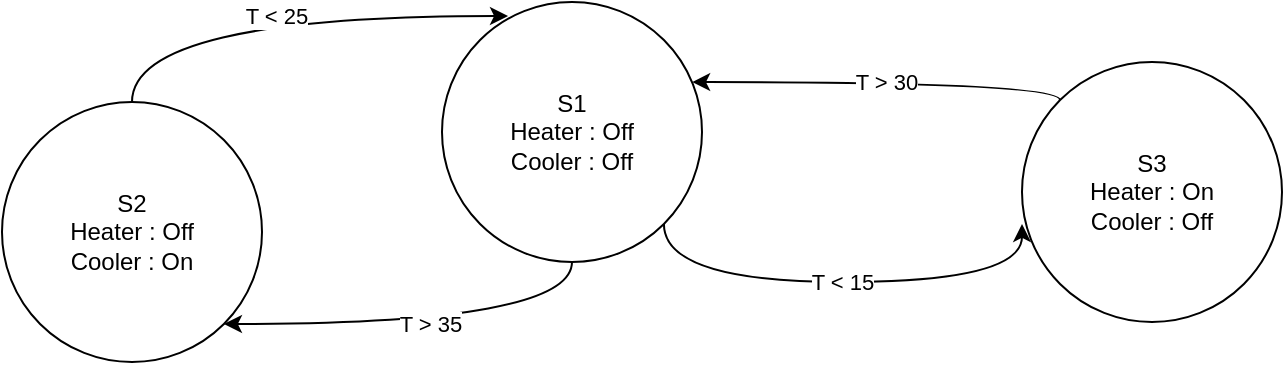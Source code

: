 <mxfile version="22.0.3" type="device" pages="3">
  <diagram name="Page-1" id="OkL-jOv1NYWOczhGhjJW">
    <mxGraphModel dx="1614" dy="992" grid="1" gridSize="10" guides="1" tooltips="1" connect="1" arrows="1" fold="1" page="1" pageScale="1" pageWidth="827" pageHeight="1169" math="0" shadow="0">
      <root>
        <mxCell id="0" />
        <mxCell id="1" parent="0" />
        <mxCell id="FZJW-jZw9VJElXxXX_4a-4" value="T &amp;gt; 35" style="edgeStyle=orthogonalEdgeStyle;rounded=0;orthogonalLoop=1;jettySize=auto;html=1;exitX=0.5;exitY=1;exitDx=0;exitDy=0;entryX=1;entryY=1;entryDx=0;entryDy=0;curved=1;" edge="1" parent="1" source="FZJW-jZw9VJElXxXX_4a-1" target="FZJW-jZw9VJElXxXX_4a-2">
          <mxGeometry relative="1" as="geometry" />
        </mxCell>
        <mxCell id="FZJW-jZw9VJElXxXX_4a-1" value="S1&lt;br&gt;Heater : Off&lt;br&gt;Cooler : Off" style="ellipse;whiteSpace=wrap;html=1;" vertex="1" parent="1">
          <mxGeometry x="300" y="220" width="130" height="130" as="geometry" />
        </mxCell>
        <mxCell id="FZJW-jZw9VJElXxXX_4a-2" value="S2&lt;br&gt;Heater : Off&lt;br&gt;Cooler : On" style="ellipse;whiteSpace=wrap;html=1;" vertex="1" parent="1">
          <mxGeometry x="80" y="270" width="130" height="130" as="geometry" />
        </mxCell>
        <mxCell id="FZJW-jZw9VJElXxXX_4a-8" value="T &amp;gt; 30" style="edgeStyle=orthogonalEdgeStyle;rounded=0;orthogonalLoop=1;jettySize=auto;html=1;exitX=0;exitY=0;exitDx=0;exitDy=0;entryX=0.962;entryY=0.308;entryDx=0;entryDy=0;curved=1;entryPerimeter=0;" edge="1" parent="1" source="FZJW-jZw9VJElXxXX_4a-3" target="FZJW-jZw9VJElXxXX_4a-1">
          <mxGeometry relative="1" as="geometry">
            <Array as="points">
              <mxPoint x="609" y="260" />
            </Array>
          </mxGeometry>
        </mxCell>
        <mxCell id="FZJW-jZw9VJElXxXX_4a-3" value="S3&lt;br&gt;Heater : On&lt;br&gt;Cooler : Off" style="ellipse;whiteSpace=wrap;html=1;" vertex="1" parent="1">
          <mxGeometry x="590" y="250" width="130" height="130" as="geometry" />
        </mxCell>
        <mxCell id="FZJW-jZw9VJElXxXX_4a-5" value="T &amp;lt; 25" style="edgeStyle=orthogonalEdgeStyle;rounded=0;orthogonalLoop=1;jettySize=auto;html=1;exitX=0.5;exitY=0;exitDx=0;exitDy=0;entryX=0.254;entryY=0.054;entryDx=0;entryDy=0;entryPerimeter=0;curved=1;" edge="1" parent="1" source="FZJW-jZw9VJElXxXX_4a-2" target="FZJW-jZw9VJElXxXX_4a-1">
          <mxGeometry relative="1" as="geometry" />
        </mxCell>
        <mxCell id="FZJW-jZw9VJElXxXX_4a-6" value="T &amp;lt; 15" style="edgeStyle=orthogonalEdgeStyle;rounded=0;orthogonalLoop=1;jettySize=auto;html=1;exitX=1;exitY=1;exitDx=0;exitDy=0;entryX=0;entryY=0.623;entryDx=0;entryDy=0;entryPerimeter=0;curved=1;" edge="1" parent="1" source="FZJW-jZw9VJElXxXX_4a-1" target="FZJW-jZw9VJElXxXX_4a-3">
          <mxGeometry relative="1" as="geometry">
            <Array as="points">
              <mxPoint x="411" y="360" />
              <mxPoint x="590" y="360" />
            </Array>
          </mxGeometry>
        </mxCell>
      </root>
    </mxGraphModel>
  </diagram>
  <diagram id="5pnNTwri4mnFBN7T0fkt" name="Page-2">
    <mxGraphModel dx="2199" dy="843" grid="1" gridSize="10" guides="1" tooltips="1" connect="1" arrows="1" fold="1" page="1" pageScale="1" pageWidth="827" pageHeight="1169" math="0" shadow="0">
      <root>
        <mxCell id="0" />
        <mxCell id="1" parent="0" />
        <mxCell id="tKqR3JUGbdfOehKLJGre-1" value="T &amp;gt; 40" style="edgeStyle=orthogonalEdgeStyle;rounded=0;orthogonalLoop=1;jettySize=auto;html=1;exitX=0;exitY=0.5;exitDx=0;exitDy=0;entryX=-0.01;entryY=0.586;entryDx=0;entryDy=0;entryPerimeter=0;" edge="1" parent="1" source="tKqR3JUGbdfOehKLJGre-2" target="tKqR3JUGbdfOehKLJGre-5">
          <mxGeometry relative="1" as="geometry">
            <Array as="points">
              <mxPoint x="-480" y="220" />
              <mxPoint x="-480" y="580" />
              <mxPoint x="-421" y="580" />
            </Array>
          </mxGeometry>
        </mxCell>
        <mxCell id="tKqR3JUGbdfOehKLJGre-2" value="S1&lt;br&gt;CRS = 4 RPS" style="ellipse;whiteSpace=wrap;html=1;" vertex="1" parent="1">
          <mxGeometry x="-410" y="170" width="100" height="100" as="geometry" />
        </mxCell>
        <mxCell id="tKqR3JUGbdfOehKLJGre-3" value="T &amp;gt; 45" style="edgeStyle=orthogonalEdgeStyle;rounded=0;orthogonalLoop=1;jettySize=auto;html=1;exitX=1;exitY=0;exitDx=0;exitDy=0;entryX=0;entryY=0;entryDx=0;entryDy=0;" edge="1" parent="1" source="tKqR3JUGbdfOehKLJGre-5" target="tKqR3JUGbdfOehKLJGre-7">
          <mxGeometry relative="1" as="geometry" />
        </mxCell>
        <mxCell id="tKqR3JUGbdfOehKLJGre-4" value="T &amp;lt; 35" style="edgeStyle=orthogonalEdgeStyle;rounded=0;orthogonalLoop=1;jettySize=auto;html=1;exitX=0.5;exitY=0;exitDx=0;exitDy=0;entryX=0.5;entryY=1;entryDx=0;entryDy=0;" edge="1" parent="1" source="tKqR3JUGbdfOehKLJGre-5" target="tKqR3JUGbdfOehKLJGre-2">
          <mxGeometry relative="1" as="geometry" />
        </mxCell>
        <mxCell id="tKqR3JUGbdfOehKLJGre-5" value="S2&lt;br&gt;CRS = 6 RPS" style="ellipse;whiteSpace=wrap;html=1;" vertex="1" parent="1">
          <mxGeometry x="-410" y="520" width="100" height="100" as="geometry" />
        </mxCell>
        <mxCell id="tKqR3JUGbdfOehKLJGre-6" value="T &amp;lt; 40" style="edgeStyle=orthogonalEdgeStyle;rounded=0;orthogonalLoop=1;jettySize=auto;html=1;exitX=0;exitY=1;exitDx=0;exitDy=0;entryX=1;entryY=1;entryDx=0;entryDy=0;" edge="1" parent="1" source="tKqR3JUGbdfOehKLJGre-7" target="tKqR3JUGbdfOehKLJGre-5">
          <mxGeometry relative="1" as="geometry" />
        </mxCell>
        <mxCell id="tKqR3JUGbdfOehKLJGre-7" value="S3&lt;br&gt;CRS = 8 RPS" style="ellipse;whiteSpace=wrap;html=1;" vertex="1" parent="1">
          <mxGeometry x="-140" y="520" width="100" height="100" as="geometry" />
        </mxCell>
        <mxCell id="tKqR3JUGbdfOehKLJGre-8" value="OUT" style="ellipse;whiteSpace=wrap;html=1;" vertex="1" parent="1">
          <mxGeometry x="-120" y="180" width="100" height="100" as="geometry" />
        </mxCell>
        <mxCell id="tKqR3JUGbdfOehKLJGre-9" value="T &amp;gt; 35" style="edgeStyle=orthogonalEdgeStyle;rounded=0;orthogonalLoop=1;jettySize=auto;html=1;exitX=0;exitY=0;exitDx=0;exitDy=0;entryX=1.008;entryY=0.268;entryDx=0;entryDy=0;entryPerimeter=0;" edge="1" parent="1" source="tKqR3JUGbdfOehKLJGre-8" target="tKqR3JUGbdfOehKLJGre-2">
          <mxGeometry relative="1" as="geometry" />
        </mxCell>
        <mxCell id="tKqR3JUGbdfOehKLJGre-10" value="T &amp;lt; 25" style="edgeStyle=orthogonalEdgeStyle;rounded=0;orthogonalLoop=1;jettySize=auto;html=1;exitX=1;exitY=1;exitDx=0;exitDy=0;entryX=0.014;entryY=0.733;entryDx=0;entryDy=0;entryPerimeter=0;" edge="1" parent="1" source="tKqR3JUGbdfOehKLJGre-2" target="tKqR3JUGbdfOehKLJGre-8">
          <mxGeometry relative="1" as="geometry" />
        </mxCell>
      </root>
    </mxGraphModel>
  </diagram>
  <diagram id="rzPTZgyD9cC0ti4lSpVX" name="Page-3">
    <mxGraphModel dx="545" dy="843" grid="1" gridSize="10" guides="1" tooltips="1" connect="1" arrows="1" fold="1" page="1" pageScale="1" pageWidth="827" pageHeight="1169" math="0" shadow="0">
      <root>
        <mxCell id="0" />
        <mxCell id="1" parent="0" />
        <mxCell id="tWPWtEPR0y_Xhf-sukXN-1" value="T &amp;gt; 30" style="edgeStyle=orthogonalEdgeStyle;rounded=0;orthogonalLoop=1;jettySize=auto;html=1;exitX=0;exitY=1;exitDx=0;exitDy=0;entryX=1;entryY=1;entryDx=0;entryDy=0;" edge="1" parent="1" source="tWPWtEPR0y_Xhf-sukXN-3" target="tWPWtEPR0y_Xhf-sukXN-5">
          <mxGeometry relative="1" as="geometry" />
        </mxCell>
        <mxCell id="tWPWtEPR0y_Xhf-sukXN-2" value="T &amp;lt; 5" style="edgeStyle=orthogonalEdgeStyle;rounded=0;orthogonalLoop=1;jettySize=auto;html=1;exitX=1;exitY=1;exitDx=0;exitDy=0;entryX=1;entryY=0;entryDx=0;entryDy=0;" edge="1" parent="1" source="tWPWtEPR0y_Xhf-sukXN-3" target="tWPWtEPR0y_Xhf-sukXN-8">
          <mxGeometry relative="1" as="geometry">
            <Array as="points">
              <mxPoint x="1340" y="335" />
              <mxPoint x="1340" y="524" />
            </Array>
          </mxGeometry>
        </mxCell>
        <mxCell id="tWPWtEPR0y_Xhf-sukXN-3" value="S1&lt;br&gt;WaterTemp = 50" style="ellipse;whiteSpace=wrap;html=1;" vertex="1" parent="1">
          <mxGeometry x="1180" y="250" width="100" height="100" as="geometry" />
        </mxCell>
        <mxCell id="tWPWtEPR0y_Xhf-sukXN-4" value="T &amp;lt; 15" style="edgeStyle=orthogonalEdgeStyle;rounded=0;orthogonalLoop=1;jettySize=auto;html=1;exitX=1;exitY=0;exitDx=0;exitDy=0;entryX=0;entryY=0;entryDx=0;entryDy=0;" edge="1" parent="1" source="tWPWtEPR0y_Xhf-sukXN-5" target="tWPWtEPR0y_Xhf-sukXN-3">
          <mxGeometry relative="1" as="geometry" />
        </mxCell>
        <mxCell id="tWPWtEPR0y_Xhf-sukXN-5" value="OUT" style="ellipse;whiteSpace=wrap;html=1;" vertex="1" parent="1">
          <mxGeometry x="920" y="250" width="100" height="100" as="geometry" />
        </mxCell>
        <mxCell id="tWPWtEPR0y_Xhf-sukXN-6" value="T &amp;lt; -5" style="edgeStyle=orthogonalEdgeStyle;rounded=0;orthogonalLoop=1;jettySize=auto;html=1;exitX=0;exitY=1;exitDx=0;exitDy=0;entryX=1;entryY=1;entryDx=0;entryDy=0;" edge="1" parent="1" source="tWPWtEPR0y_Xhf-sukXN-8" target="tWPWtEPR0y_Xhf-sukXN-10">
          <mxGeometry relative="1" as="geometry" />
        </mxCell>
        <mxCell id="tWPWtEPR0y_Xhf-sukXN-7" value="T &amp;gt; 10" style="edgeStyle=orthogonalEdgeStyle;rounded=0;orthogonalLoop=1;jettySize=auto;html=1;exitX=0.5;exitY=0;exitDx=0;exitDy=0;entryX=0.5;entryY=1;entryDx=0;entryDy=0;" edge="1" parent="1" source="tWPWtEPR0y_Xhf-sukXN-8" target="tWPWtEPR0y_Xhf-sukXN-3">
          <mxGeometry relative="1" as="geometry" />
        </mxCell>
        <mxCell id="tWPWtEPR0y_Xhf-sukXN-8" value="S2&lt;br&gt;WaterTemp = 60" style="ellipse;whiteSpace=wrap;html=1;" vertex="1" parent="1">
          <mxGeometry x="1180" y="510" width="100" height="100" as="geometry" />
        </mxCell>
        <mxCell id="tWPWtEPR0y_Xhf-sukXN-9" value="T &amp;gt; 0" style="edgeStyle=orthogonalEdgeStyle;rounded=0;orthogonalLoop=1;jettySize=auto;html=1;exitX=1;exitY=0;exitDx=0;exitDy=0;entryX=0;entryY=0;entryDx=0;entryDy=0;" edge="1" parent="1" source="tWPWtEPR0y_Xhf-sukXN-10" target="tWPWtEPR0y_Xhf-sukXN-8">
          <mxGeometry relative="1" as="geometry" />
        </mxCell>
        <mxCell id="tWPWtEPR0y_Xhf-sukXN-10" value="S3&lt;br&gt;WaterTemp = 80" style="ellipse;whiteSpace=wrap;html=1;" vertex="1" parent="1">
          <mxGeometry x="920" y="510" width="100" height="100" as="geometry" />
        </mxCell>
      </root>
    </mxGraphModel>
  </diagram>
</mxfile>
